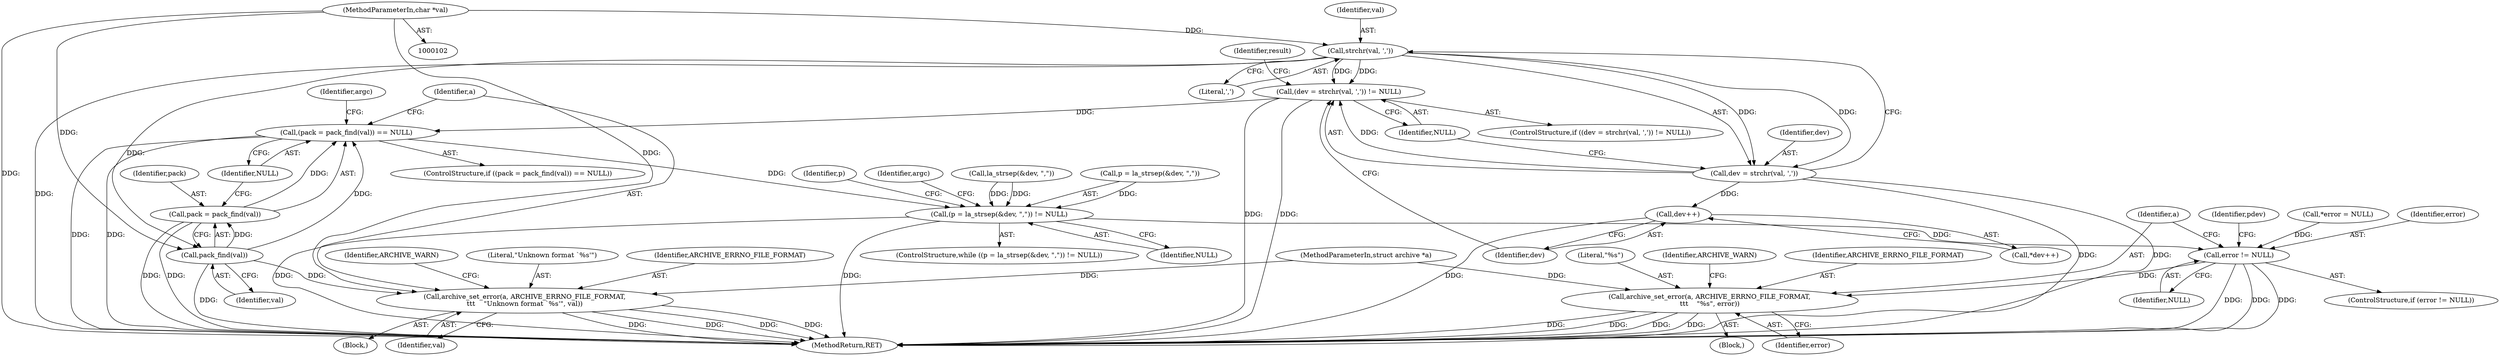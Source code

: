 digraph "0_libarchive_a550daeecf6bc689ade371349892ea17b5b97c77@API" {
"1000127" [label="(Call,strchr(val, ','))"];
"1000105" [label="(MethodParameterIn,char *val)"];
"1000124" [label="(Call,(dev = strchr(val, ',')) != NULL)"];
"1000138" [label="(Call,(pack = pack_find(val)) == NULL)"];
"1000156" [label="(Call,(p = la_strsep(&dev, \",\")) != NULL)"];
"1000217" [label="(Call,error != NULL)"];
"1000221" [label="(Call,archive_set_error(a, ARCHIVE_ERRNO_FILE_FORMAT,\n\t\t\t    \"%s\", error))"];
"1000125" [label="(Call,dev = strchr(val, ','))"];
"1000134" [label="(Call,dev++)"];
"1000141" [label="(Call,pack_find(val))"];
"1000139" [label="(Call,pack = pack_find(val))"];
"1000145" [label="(Call,archive_set_error(a, ARCHIVE_ERRNO_FILE_FORMAT,\n\t\t\t    \"Unknown format `%s'\", val))"];
"1000224" [label="(Literal,\"%s\")"];
"1000227" [label="(Identifier,ARCHIVE_WARN)"];
"1000143" [label="(Identifier,NULL)"];
"1000133" [label="(Call,*dev++)"];
"1000124" [label="(Call,(dev = strchr(val, ',')) != NULL)"];
"1000156" [label="(Call,(p = la_strsep(&dev, \",\")) != NULL)"];
"1000239" [label="(Identifier,pdev)"];
"1000114" [label="(Call,*error = NULL)"];
"1000128" [label="(Identifier,val)"];
"1000137" [label="(ControlStructure,if ((pack = pack_find(val)) == NULL))"];
"1000220" [label="(Block,)"];
"1000168" [label="(Identifier,p)"];
"1000141" [label="(Call,pack_find(val))"];
"1000218" [label="(Identifier,error)"];
"1000200" [label="(Identifier,argc)"];
"1000134" [label="(Call,dev++)"];
"1000123" [label="(ControlStructure,if ((dev = strchr(val, ',')) != NULL))"];
"1000125" [label="(Call,dev = strchr(val, ','))"];
"1000155" [label="(ControlStructure,while ((p = la_strsep(&dev, \",\")) != NULL))"];
"1000159" [label="(Call,la_strsep(&dev, \",\"))"];
"1000142" [label="(Identifier,val)"];
"1000140" [label="(Identifier,pack)"];
"1000105" [label="(MethodParameterIn,char *val)"];
"1000219" [label="(Identifier,NULL)"];
"1000145" [label="(Call,archive_set_error(a, ARCHIVE_ERRNO_FILE_FORMAT,\n\t\t\t    \"Unknown format `%s'\", val))"];
"1000129" [label="(Literal,',')"];
"1000217" [label="(Call,error != NULL)"];
"1000138" [label="(Call,(pack = pack_find(val)) == NULL)"];
"1000157" [label="(Call,p = la_strsep(&dev, \",\"))"];
"1000127" [label="(Call,strchr(val, ','))"];
"1000126" [label="(Identifier,dev)"];
"1000130" [label="(Identifier,NULL)"];
"1000144" [label="(Block,)"];
"1000135" [label="(Identifier,dev)"];
"1000146" [label="(Identifier,a)"];
"1000231" [label="(Identifier,result)"];
"1000139" [label="(Call,pack = pack_find(val))"];
"1000221" [label="(Call,archive_set_error(a, ARCHIVE_ERRNO_FILE_FORMAT,\n\t\t\t    \"%s\", error))"];
"1000148" [label="(Literal,\"Unknown format `%s'\")"];
"1000153" [label="(Identifier,argc)"];
"1000163" [label="(Identifier,NULL)"];
"1000149" [label="(Identifier,val)"];
"1000243" [label="(MethodReturn,RET)"];
"1000223" [label="(Identifier,ARCHIVE_ERRNO_FILE_FORMAT)"];
"1000225" [label="(Identifier,error)"];
"1000216" [label="(ControlStructure,if (error != NULL))"];
"1000147" [label="(Identifier,ARCHIVE_ERRNO_FILE_FORMAT)"];
"1000222" [label="(Identifier,a)"];
"1000104" [label="(MethodParameterIn,struct archive *a)"];
"1000151" [label="(Identifier,ARCHIVE_WARN)"];
"1000127" -> "1000125"  [label="AST: "];
"1000127" -> "1000129"  [label="CFG: "];
"1000128" -> "1000127"  [label="AST: "];
"1000129" -> "1000127"  [label="AST: "];
"1000125" -> "1000127"  [label="CFG: "];
"1000127" -> "1000243"  [label="DDG: "];
"1000127" -> "1000124"  [label="DDG: "];
"1000127" -> "1000124"  [label="DDG: "];
"1000127" -> "1000125"  [label="DDG: "];
"1000127" -> "1000125"  [label="DDG: "];
"1000105" -> "1000127"  [label="DDG: "];
"1000127" -> "1000141"  [label="DDG: "];
"1000105" -> "1000102"  [label="AST: "];
"1000105" -> "1000243"  [label="DDG: "];
"1000105" -> "1000141"  [label="DDG: "];
"1000105" -> "1000145"  [label="DDG: "];
"1000124" -> "1000123"  [label="AST: "];
"1000124" -> "1000130"  [label="CFG: "];
"1000125" -> "1000124"  [label="AST: "];
"1000130" -> "1000124"  [label="AST: "];
"1000135" -> "1000124"  [label="CFG: "];
"1000231" -> "1000124"  [label="CFG: "];
"1000124" -> "1000243"  [label="DDG: "];
"1000124" -> "1000243"  [label="DDG: "];
"1000125" -> "1000124"  [label="DDG: "];
"1000124" -> "1000138"  [label="DDG: "];
"1000138" -> "1000137"  [label="AST: "];
"1000138" -> "1000143"  [label="CFG: "];
"1000139" -> "1000138"  [label="AST: "];
"1000143" -> "1000138"  [label="AST: "];
"1000146" -> "1000138"  [label="CFG: "];
"1000153" -> "1000138"  [label="CFG: "];
"1000138" -> "1000243"  [label="DDG: "];
"1000138" -> "1000243"  [label="DDG: "];
"1000139" -> "1000138"  [label="DDG: "];
"1000141" -> "1000138"  [label="DDG: "];
"1000138" -> "1000156"  [label="DDG: "];
"1000156" -> "1000155"  [label="AST: "];
"1000156" -> "1000163"  [label="CFG: "];
"1000157" -> "1000156"  [label="AST: "];
"1000163" -> "1000156"  [label="AST: "];
"1000168" -> "1000156"  [label="CFG: "];
"1000200" -> "1000156"  [label="CFG: "];
"1000156" -> "1000243"  [label="DDG: "];
"1000156" -> "1000243"  [label="DDG: "];
"1000157" -> "1000156"  [label="DDG: "];
"1000159" -> "1000156"  [label="DDG: "];
"1000159" -> "1000156"  [label="DDG: "];
"1000156" -> "1000217"  [label="DDG: "];
"1000217" -> "1000216"  [label="AST: "];
"1000217" -> "1000219"  [label="CFG: "];
"1000218" -> "1000217"  [label="AST: "];
"1000219" -> "1000217"  [label="AST: "];
"1000222" -> "1000217"  [label="CFG: "];
"1000239" -> "1000217"  [label="CFG: "];
"1000217" -> "1000243"  [label="DDG: "];
"1000217" -> "1000243"  [label="DDG: "];
"1000217" -> "1000243"  [label="DDG: "];
"1000114" -> "1000217"  [label="DDG: "];
"1000217" -> "1000221"  [label="DDG: "];
"1000221" -> "1000220"  [label="AST: "];
"1000221" -> "1000225"  [label="CFG: "];
"1000222" -> "1000221"  [label="AST: "];
"1000223" -> "1000221"  [label="AST: "];
"1000224" -> "1000221"  [label="AST: "];
"1000225" -> "1000221"  [label="AST: "];
"1000227" -> "1000221"  [label="CFG: "];
"1000221" -> "1000243"  [label="DDG: "];
"1000221" -> "1000243"  [label="DDG: "];
"1000221" -> "1000243"  [label="DDG: "];
"1000221" -> "1000243"  [label="DDG: "];
"1000104" -> "1000221"  [label="DDG: "];
"1000126" -> "1000125"  [label="AST: "];
"1000130" -> "1000125"  [label="CFG: "];
"1000125" -> "1000243"  [label="DDG: "];
"1000125" -> "1000243"  [label="DDG: "];
"1000125" -> "1000134"  [label="DDG: "];
"1000134" -> "1000133"  [label="AST: "];
"1000134" -> "1000135"  [label="CFG: "];
"1000135" -> "1000134"  [label="AST: "];
"1000133" -> "1000134"  [label="CFG: "];
"1000134" -> "1000243"  [label="DDG: "];
"1000141" -> "1000139"  [label="AST: "];
"1000141" -> "1000142"  [label="CFG: "];
"1000142" -> "1000141"  [label="AST: "];
"1000139" -> "1000141"  [label="CFG: "];
"1000141" -> "1000243"  [label="DDG: "];
"1000141" -> "1000139"  [label="DDG: "];
"1000141" -> "1000145"  [label="DDG: "];
"1000140" -> "1000139"  [label="AST: "];
"1000143" -> "1000139"  [label="CFG: "];
"1000139" -> "1000243"  [label="DDG: "];
"1000139" -> "1000243"  [label="DDG: "];
"1000145" -> "1000144"  [label="AST: "];
"1000145" -> "1000149"  [label="CFG: "];
"1000146" -> "1000145"  [label="AST: "];
"1000147" -> "1000145"  [label="AST: "];
"1000148" -> "1000145"  [label="AST: "];
"1000149" -> "1000145"  [label="AST: "];
"1000151" -> "1000145"  [label="CFG: "];
"1000145" -> "1000243"  [label="DDG: "];
"1000145" -> "1000243"  [label="DDG: "];
"1000145" -> "1000243"  [label="DDG: "];
"1000145" -> "1000243"  [label="DDG: "];
"1000104" -> "1000145"  [label="DDG: "];
}
